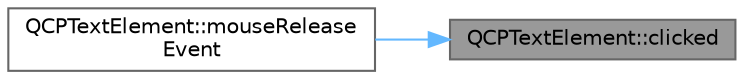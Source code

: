 digraph "QCPTextElement::clicked"
{
 // LATEX_PDF_SIZE
  bgcolor="transparent";
  edge [fontname=Helvetica,fontsize=10,labelfontname=Helvetica,labelfontsize=10];
  node [fontname=Helvetica,fontsize=10,shape=box,height=0.2,width=0.4];
  rankdir="RL";
  Node1 [label="QCPTextElement::clicked",height=0.2,width=0.4,color="gray40", fillcolor="grey60", style="filled", fontcolor="black",tooltip=" "];
  Node1 -> Node2 [dir="back",color="steelblue1",style="solid"];
  Node2 [label="QCPTextElement::mouseRelease\lEvent",height=0.2,width=0.4,color="grey40", fillcolor="white", style="filled",URL="$class_q_c_p_text_element.html#acfcbaf9b1da18745e72726aafb39c855",tooltip=" "];
}
